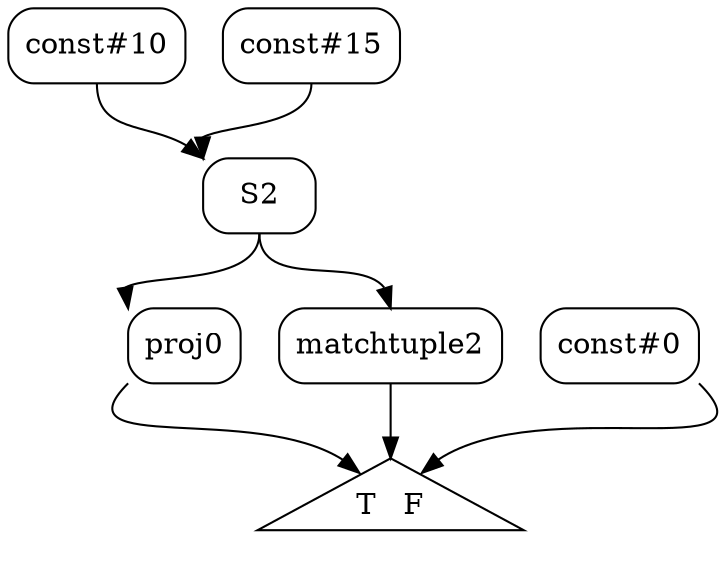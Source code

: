 digraph G {
  node [shape=box, style=rounded];
  node [shape=triangle, style=solid];
  const0 [label="const#10", shape=box, style=rounded];
  const1 [label="const#15", shape=box, style=rounded];
  super2 [label="S2", shape=box, style=rounded];
  const3 [label="const#0", shape=box, style=rounded];
  matchtuple24 [label="matchtuple2", shape=box, style=rounded];
  steer5 [label="T   F", shape=triangle, style=solid];
  proj06 [label="proj0", shape=box, style=rounded];

  const0 -> super2 [tailport=s, headport=nw];
  const1 -> super2 [tailport=s, headport=nw];
  super2 -> matchtuple24 [tailport=s, headport=n];
  matchtuple24 -> steer5 [tailport=s, headport=n];
  super2 -> proj06 [tailport=s, headport=nw];
  proj06 -> steer5 [tailport=sw, headport=nw];
  const3 -> steer5 [tailport=se, headport=ne];
}
